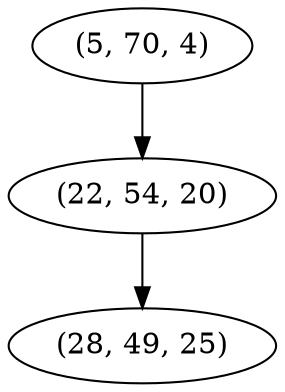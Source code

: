 digraph tree {
    "(5, 70, 4)";
    "(22, 54, 20)";
    "(28, 49, 25)";
    "(5, 70, 4)" -> "(22, 54, 20)";
    "(22, 54, 20)" -> "(28, 49, 25)";
}
